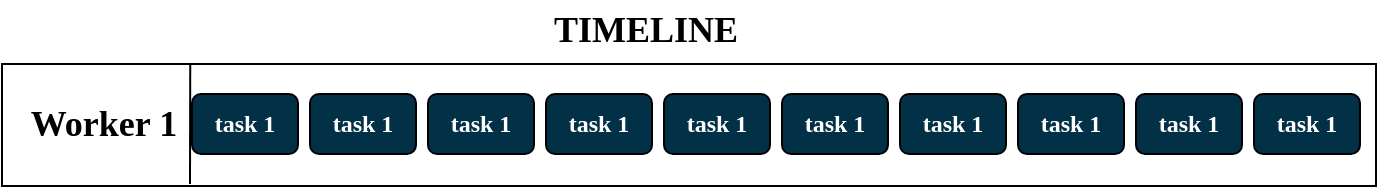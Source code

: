 <mxfile version="22.1.11" type="device">
  <diagram name="第 1 页" id="nNuZjRYyRh5vmxUFnaq4">
    <mxGraphModel dx="1004" dy="649" grid="0" gridSize="10" guides="1" tooltips="1" connect="1" arrows="1" fold="1" page="1" pageScale="1" pageWidth="1169" pageHeight="1654" math="0" shadow="0">
      <root>
        <mxCell id="0" />
        <mxCell id="1" parent="0" />
        <mxCell id="DBWMiYDxB3cP8TI8gNXN-1" value="" style="rounded=0;whiteSpace=wrap;html=1;" vertex="1" parent="1">
          <mxGeometry x="132" y="181" width="687" height="61" as="geometry" />
        </mxCell>
        <mxCell id="DBWMiYDxB3cP8TI8gNXN-3" value="&lt;b&gt;&lt;font style=&quot;font-size: 18px;&quot; face=&quot;Times New Roman&quot;&gt;TIMELINE&lt;/font&gt;&lt;/b&gt;" style="text;html=1;strokeColor=none;fillColor=none;align=center;verticalAlign=middle;whiteSpace=wrap;rounded=0;" vertex="1" parent="1">
          <mxGeometry x="403" y="149" width="102" height="30" as="geometry" />
        </mxCell>
        <mxCell id="DBWMiYDxB3cP8TI8gNXN-4" value="&lt;font style=&quot;font-size: 18px;&quot; face=&quot;Times New Roman&quot;&gt;&lt;b&gt;Worker 1&lt;/b&gt;&lt;br&gt;&lt;/font&gt;" style="text;html=1;strokeColor=none;fillColor=none;align=center;verticalAlign=middle;whiteSpace=wrap;rounded=0;" vertex="1" parent="1">
          <mxGeometry x="132" y="196" width="102" height="30" as="geometry" />
        </mxCell>
        <mxCell id="DBWMiYDxB3cP8TI8gNXN-5" value="" style="endArrow=none;html=1;rounded=0;entryX=0.137;entryY=0;entryDx=0;entryDy=0;entryPerimeter=0;" edge="1" parent="1" target="DBWMiYDxB3cP8TI8gNXN-1">
          <mxGeometry width="50" height="50" relative="1" as="geometry">
            <mxPoint x="226" y="241" as="sourcePoint" />
            <mxPoint x="225.003" y="182.32" as="targetPoint" />
          </mxGeometry>
        </mxCell>
        <mxCell id="DBWMiYDxB3cP8TI8gNXN-6" value="&lt;font color=&quot;#ffffff&quot; face=&quot;Times New Roman&quot;&gt;&lt;b&gt;task 1&lt;/b&gt;&lt;/font&gt;" style="rounded=1;whiteSpace=wrap;html=1;fillColor=#023047;" vertex="1" parent="1">
          <mxGeometry x="227" y="196" width="53" height="30" as="geometry" />
        </mxCell>
        <mxCell id="DBWMiYDxB3cP8TI8gNXN-12" value="&lt;font color=&quot;#ffffff&quot; face=&quot;Times New Roman&quot;&gt;&lt;b&gt;task 1&lt;/b&gt;&lt;/font&gt;" style="rounded=1;whiteSpace=wrap;html=1;fillColor=#023047;" vertex="1" parent="1">
          <mxGeometry x="286" y="196" width="53" height="30" as="geometry" />
        </mxCell>
        <mxCell id="DBWMiYDxB3cP8TI8gNXN-13" value="&lt;font color=&quot;#ffffff&quot; face=&quot;Times New Roman&quot;&gt;&lt;b&gt;task 1&lt;/b&gt;&lt;/font&gt;" style="rounded=1;whiteSpace=wrap;html=1;fillColor=#023047;" vertex="1" parent="1">
          <mxGeometry x="345" y="196" width="53" height="30" as="geometry" />
        </mxCell>
        <mxCell id="DBWMiYDxB3cP8TI8gNXN-14" value="&lt;font color=&quot;#ffffff&quot; face=&quot;Times New Roman&quot;&gt;&lt;b&gt;task 1&lt;/b&gt;&lt;/font&gt;" style="rounded=1;whiteSpace=wrap;html=1;fillColor=#023047;" vertex="1" parent="1">
          <mxGeometry x="404" y="196" width="53" height="30" as="geometry" />
        </mxCell>
        <mxCell id="DBWMiYDxB3cP8TI8gNXN-15" value="&lt;font color=&quot;#ffffff&quot; face=&quot;Times New Roman&quot;&gt;&lt;b&gt;task 1&lt;/b&gt;&lt;/font&gt;" style="rounded=1;whiteSpace=wrap;html=1;fillColor=#023047;" vertex="1" parent="1">
          <mxGeometry x="463" y="196" width="53" height="30" as="geometry" />
        </mxCell>
        <mxCell id="DBWMiYDxB3cP8TI8gNXN-16" value="&lt;font color=&quot;#ffffff&quot; face=&quot;Times New Roman&quot;&gt;&lt;b&gt;task 1&lt;/b&gt;&lt;/font&gt;" style="rounded=1;whiteSpace=wrap;html=1;fillColor=#023047;" vertex="1" parent="1">
          <mxGeometry x="522" y="196" width="53" height="30" as="geometry" />
        </mxCell>
        <mxCell id="DBWMiYDxB3cP8TI8gNXN-17" value="&lt;font color=&quot;#ffffff&quot; face=&quot;Times New Roman&quot;&gt;&lt;b&gt;task 1&lt;/b&gt;&lt;/font&gt;" style="rounded=1;whiteSpace=wrap;html=1;fillColor=#023047;" vertex="1" parent="1">
          <mxGeometry x="581" y="196" width="53" height="30" as="geometry" />
        </mxCell>
        <mxCell id="DBWMiYDxB3cP8TI8gNXN-18" value="&lt;font color=&quot;#ffffff&quot; face=&quot;Times New Roman&quot;&gt;&lt;b&gt;task 1&lt;/b&gt;&lt;/font&gt;" style="rounded=1;whiteSpace=wrap;html=1;fillColor=#023047;" vertex="1" parent="1">
          <mxGeometry x="640" y="196" width="53" height="30" as="geometry" />
        </mxCell>
        <mxCell id="DBWMiYDxB3cP8TI8gNXN-19" value="&lt;font color=&quot;#ffffff&quot; face=&quot;Times New Roman&quot;&gt;&lt;b&gt;task 1&lt;/b&gt;&lt;/font&gt;" style="rounded=1;whiteSpace=wrap;html=1;fillColor=#023047;" vertex="1" parent="1">
          <mxGeometry x="699" y="196" width="53" height="30" as="geometry" />
        </mxCell>
        <mxCell id="DBWMiYDxB3cP8TI8gNXN-20" value="&lt;font color=&quot;#ffffff&quot; face=&quot;Times New Roman&quot;&gt;&lt;b&gt;task 1&lt;/b&gt;&lt;/font&gt;" style="rounded=1;whiteSpace=wrap;html=1;fillColor=#023047;" vertex="1" parent="1">
          <mxGeometry x="758" y="196" width="53" height="30" as="geometry" />
        </mxCell>
      </root>
    </mxGraphModel>
  </diagram>
</mxfile>
